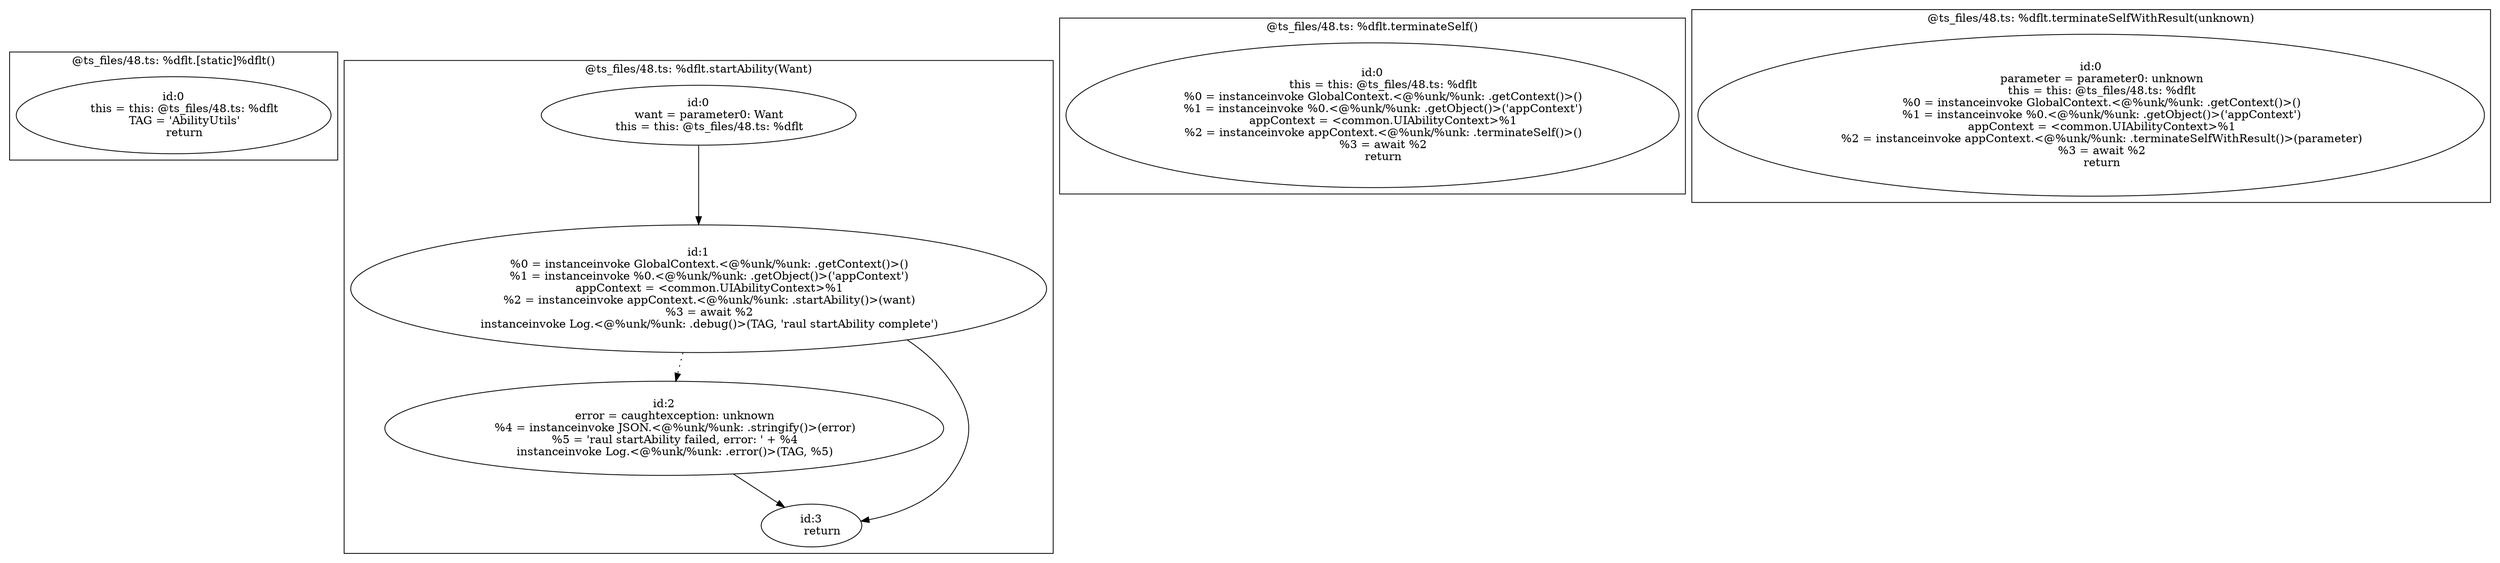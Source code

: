 digraph "48.ts" {
subgraph "cluster_@ts_files/48.ts: %dflt.[static]%dflt()" {
  label="@ts_files/48.ts: %dflt.[static]%dflt()";
  Node33280 [label="id:0
      this = this: @ts_files/48.ts: %dflt
      TAG = 'AbilityUtils'
      return"];
}
subgraph "cluster_@ts_files/48.ts: %dflt.startAbility(Want)" {
  label="@ts_files/48.ts: %dflt.startAbility(Want)";
  Node37190 [label="id:0
      want = parameter0: Want
      this = this: @ts_files/48.ts: %dflt"];
  Node37191 [label="id:1
      %0 = instanceinvoke GlobalContext.<@%unk/%unk: .getContext()>()
      %1 = instanceinvoke %0.<@%unk/%unk: .getObject()>('appContext')
      appContext = <common.UIAbilityContext>%1
      %2 = instanceinvoke appContext.<@%unk/%unk: .startAbility()>(want)
      %3 = await %2
      instanceinvoke Log.<@%unk/%unk: .debug()>(TAG, 'raul startAbility complete')"];
  Node37192 [label="id:2
      error = caughtexception: unknown
      %4 = instanceinvoke JSON.<@%unk/%unk: .stringify()>(error)
      %5 = 'raul startAbility failed, error: ' + %4
      instanceinvoke Log.<@%unk/%unk: .error()>(TAG, %5)"];
  Node37193 [label="id:3
      return"];
  Node37190 -> Node37191;
  Node37191 -> Node37193;
  Node37191 -> Node37192[style="dotted"];
  Node37192 -> Node37193;
}
subgraph "cluster_@ts_files/48.ts: %dflt.terminateSelf()" {
  label="@ts_files/48.ts: %dflt.terminateSelf()";
  Node33960 [label="id:0
      this = this: @ts_files/48.ts: %dflt
      %0 = instanceinvoke GlobalContext.<@%unk/%unk: .getContext()>()
      %1 = instanceinvoke %0.<@%unk/%unk: .getObject()>('appContext')
      appContext = <common.UIAbilityContext>%1
      %2 = instanceinvoke appContext.<@%unk/%unk: .terminateSelf()>()
      %3 = await %2
      return"];
}
subgraph "cluster_@ts_files/48.ts: %dflt.terminateSelfWithResult(unknown)" {
  label="@ts_files/48.ts: %dflt.terminateSelfWithResult(unknown)";
  Node52310 [label="id:0
      parameter = parameter0: unknown
      this = this: @ts_files/48.ts: %dflt
      %0 = instanceinvoke GlobalContext.<@%unk/%unk: .getContext()>()
      %1 = instanceinvoke %0.<@%unk/%unk: .getObject()>('appContext')
      appContext = <common.UIAbilityContext>%1
      %2 = instanceinvoke appContext.<@%unk/%unk: .terminateSelfWithResult()>(parameter)
      %3 = await %2
      return"];
}
}
